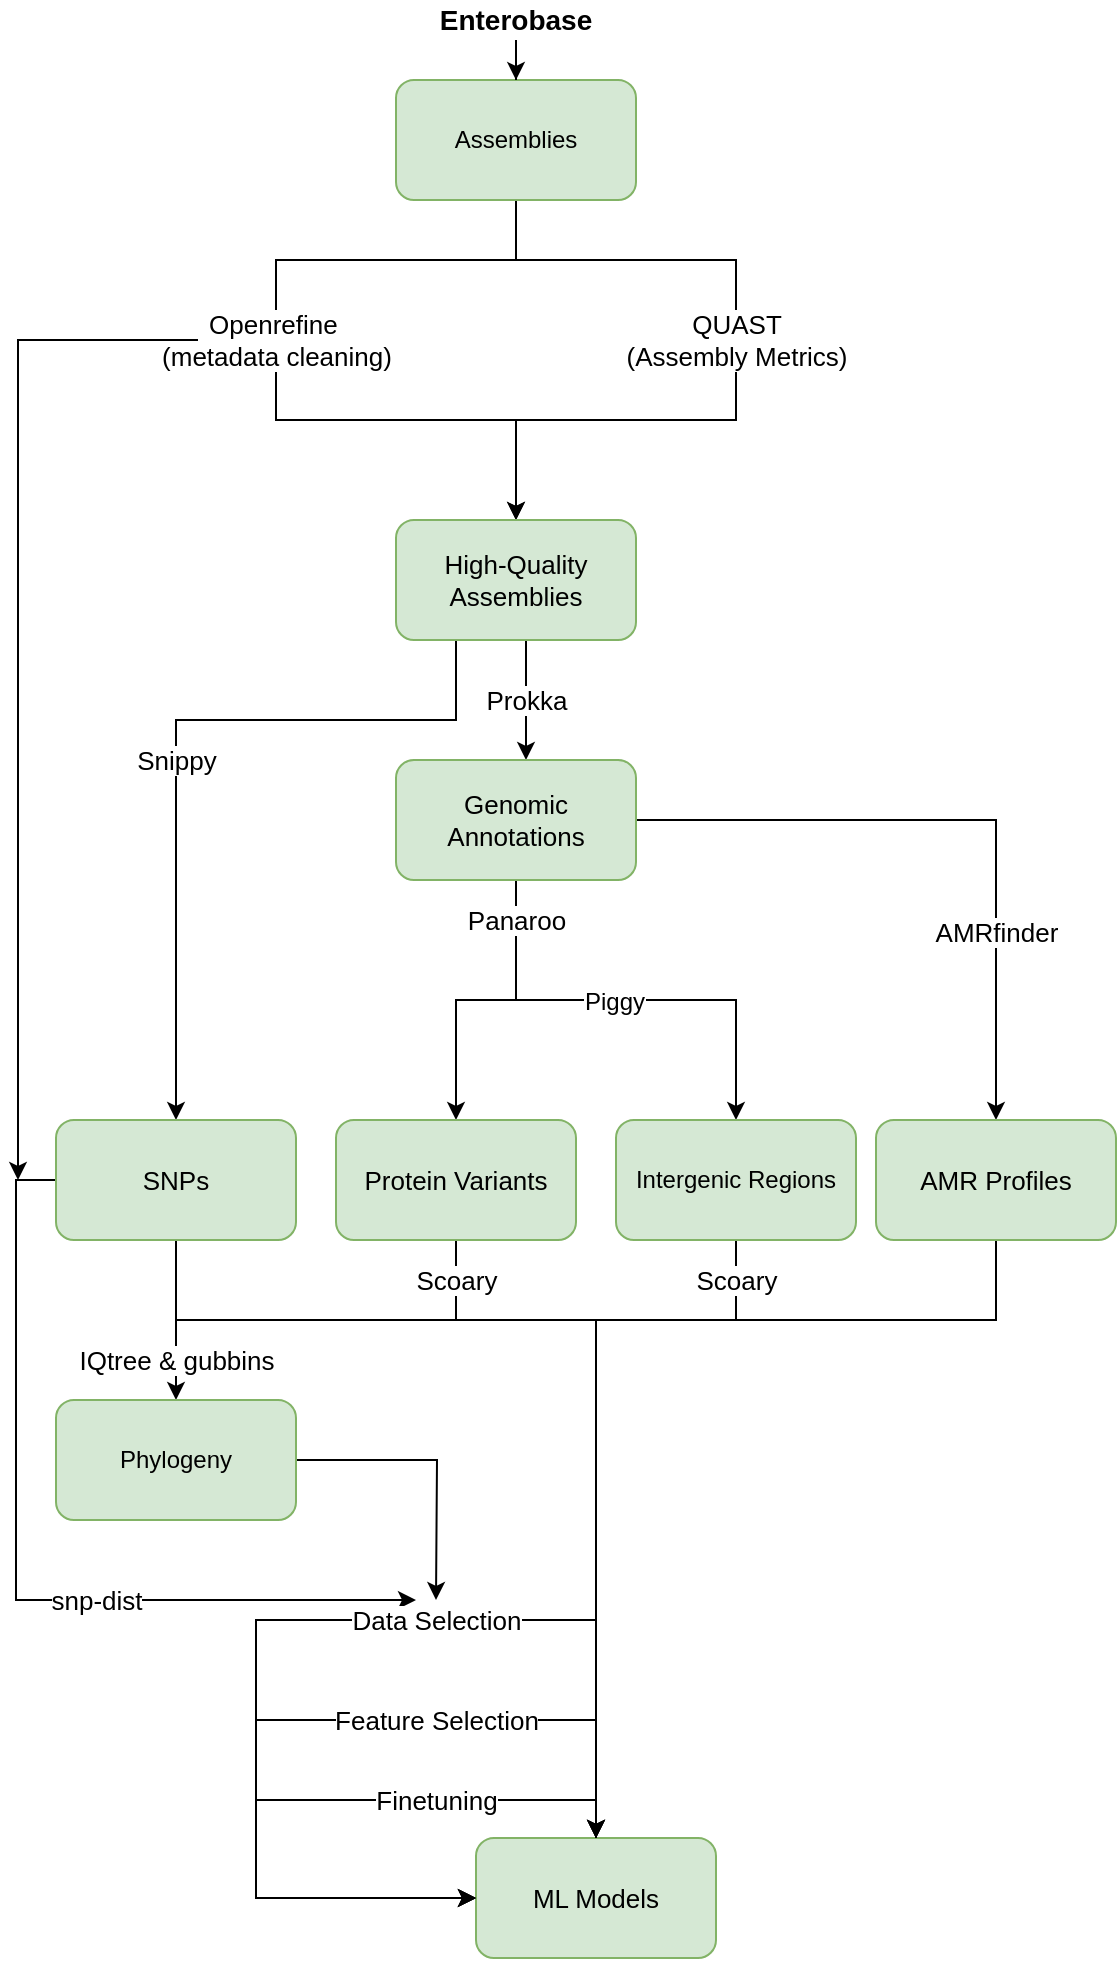 <mxfile version="14.1.8" type="device"><diagram id="pxdw5dhhNh7dTUQVXAWM" name="Page-1"><mxGraphModel dx="1086" dy="806" grid="1" gridSize="10" guides="1" tooltips="1" connect="1" arrows="1" fold="1" page="1" pageScale="1" pageWidth="827" pageHeight="1169" math="0" shadow="0"><root><mxCell id="0"/><mxCell id="1" parent="0"/><mxCell id="bvozq_LQHl8HXxIC21u0-1" value="Openrefine&amp;nbsp;&lt;br&gt;(metadata cleaning)" style="edgeStyle=orthogonalEdgeStyle;rounded=0;orthogonalLoop=1;jettySize=auto;html=1;fontSize=13;horizontal=1;" parent="1" source="bvozq_LQHl8HXxIC21u0-2" target="bvozq_LQHl8HXxIC21u0-5" edge="1"><mxGeometry x="-0.05" relative="1" as="geometry"><Array as="points"><mxPoint x="389" y="170"/><mxPoint x="269" y="170"/><mxPoint x="269" y="250"/><mxPoint x="389" y="250"/></Array><mxPoint as="offset"/></mxGeometry></mxCell><mxCell id="bvozq_LQHl8HXxIC21u0-25" value="&lt;font&gt;QUAST&lt;br&gt;(Assembly Metrics)&lt;br&gt;&lt;/font&gt;" style="edgeStyle=orthogonalEdgeStyle;rounded=0;orthogonalLoop=1;jettySize=auto;html=1;entryX=0.5;entryY=0;entryDx=0;entryDy=0;fontSize=13;" parent="1" source="bvozq_LQHl8HXxIC21u0-2" target="bvozq_LQHl8HXxIC21u0-5" edge="1"><mxGeometry x="-0.053" relative="1" as="geometry"><Array as="points"><mxPoint x="389" y="170"/><mxPoint x="499" y="170"/><mxPoint x="499" y="250"/><mxPoint x="389" y="250"/></Array><mxPoint as="offset"/></mxGeometry></mxCell><mxCell id="bvozq_LQHl8HXxIC21u0-2" value="Assemblies" style="rounded=1;whiteSpace=wrap;html=1;labelBackgroundColor=none;fillColor=#d5e8d4;strokeColor=#82b366;" parent="1" vertex="1"><mxGeometry x="329" y="80" width="120" height="60" as="geometry"/></mxCell><mxCell id="bvozq_LQHl8HXxIC21u0-3" value="Prokka" style="edgeStyle=orthogonalEdgeStyle;rounded=0;orthogonalLoop=1;jettySize=auto;html=1;fontSize=13;horizontal=1;" parent="1" source="bvozq_LQHl8HXxIC21u0-5" target="bvozq_LQHl8HXxIC21u0-13" edge="1"><mxGeometry x="0.667" y="-20" relative="1" as="geometry"><mxPoint x="20" y="-20" as="offset"/><Array as="points"><mxPoint x="394" y="410"/><mxPoint x="394" y="410"/></Array></mxGeometry></mxCell><mxCell id="bvozq_LQHl8HXxIC21u0-4" value="Snippy" style="edgeStyle=orthogonalEdgeStyle;rounded=0;orthogonalLoop=1;jettySize=auto;html=1;fontSize=13;horizontal=1;exitX=0.25;exitY=1;exitDx=0;exitDy=0;" parent="1" target="bvozq_LQHl8HXxIC21u0-7" edge="1" source="bvozq_LQHl8HXxIC21u0-5"><mxGeometry x="0.053" relative="1" as="geometry"><Array as="points"><mxPoint x="359" y="400"/><mxPoint x="219" y="400"/></Array><mxPoint as="offset"/><mxPoint x="359" y="530" as="sourcePoint"/></mxGeometry></mxCell><mxCell id="bvozq_LQHl8HXxIC21u0-5" value="High-Quality Assemblies" style="rounded=1;whiteSpace=wrap;html=1;fontSize=13;horizontal=1;fillColor=#d5e8d4;strokeColor=#82b366;" parent="1" vertex="1"><mxGeometry x="329" y="300" width="120" height="60" as="geometry"/></mxCell><mxCell id="YikMTHu-mlPhoUenREdL-3" value="" style="edgeStyle=orthogonalEdgeStyle;rounded=0;orthogonalLoop=1;jettySize=auto;html=1;entryX=0.5;entryY=0;entryDx=0;entryDy=0;" parent="1" source="bvozq_LQHl8HXxIC21u0-7" target="bvozq_LQHl8HXxIC21u0-18" edge="1"><mxGeometry x="-0.375" relative="1" as="geometry"><mxPoint x="439" y="770" as="targetPoint"/><Array as="points"><mxPoint x="219" y="700"/><mxPoint x="429" y="700"/></Array><mxPoint as="offset"/></mxGeometry></mxCell><mxCell id="FamYIqDptPC6ASYgbEci-8" value="&lt;font style=&quot;font-size: 13px&quot;&gt;snp-dist&lt;/font&gt;" style="edgeStyle=orthogonalEdgeStyle;rounded=0;orthogonalLoop=1;jettySize=auto;html=1;" parent="1" source="bvozq_LQHl8HXxIC21u0-7" edge="1"><mxGeometry x="0.256" relative="1" as="geometry"><Array as="points"><mxPoint x="139" y="630"/></Array><mxPoint x="339" y="840" as="targetPoint"/><mxPoint as="offset"/></mxGeometry></mxCell><mxCell id="mDYJTe1pd300sGWJi_qv-1" value="&lt;font style=&quot;font-size: 13px&quot;&gt;IQtree &amp;amp; gubbins&lt;/font&gt;" style="edgeStyle=orthogonalEdgeStyle;rounded=0;orthogonalLoop=1;jettySize=auto;html=1;" parent="1" source="bvozq_LQHl8HXxIC21u0-7" target="FamYIqDptPC6ASYgbEci-9" edge="1"><mxGeometry x="0.5" relative="1" as="geometry"><mxPoint as="offset"/></mxGeometry></mxCell><mxCell id="bvozq_LQHl8HXxIC21u0-7" value="&lt;div style=&quot;font-size: 13px;&quot;&gt;SNPs&lt;/div&gt;" style="rounded=1;whiteSpace=wrap;html=1;fontSize=13;horizontal=1;fillColor=#d5e8d4;strokeColor=#82b366;" parent="1" vertex="1"><mxGeometry x="159" y="600" width="120" height="60" as="geometry"/></mxCell><mxCell id="bvozq_LQHl8HXxIC21u0-9" value="AMRfinder" style="edgeStyle=orthogonalEdgeStyle;rounded=0;orthogonalLoop=1;jettySize=auto;html=1;fontSize=13;horizontal=1;entryX=0.5;entryY=0;entryDx=0;entryDy=0;" parent="1" source="bvozq_LQHl8HXxIC21u0-13" target="bvozq_LQHl8HXxIC21u0-22" edge="1"><mxGeometry x="0.429" relative="1" as="geometry"><mxPoint x="589" y="620" as="targetPoint"/><Array as="points"><mxPoint x="629" y="450"/></Array><mxPoint as="offset"/></mxGeometry></mxCell><mxCell id="bvozq_LQHl8HXxIC21u0-10" value="&lt;font style=&quot;font-size: 12px&quot;&gt;Piggy&lt;br&gt;&lt;/font&gt;" style="edgeStyle=orthogonalEdgeStyle;rounded=0;orthogonalLoop=1;jettySize=auto;html=1;entryX=0.5;entryY=0;entryDx=0;entryDy=0;fontSize=13;" parent="1" target="bvozq_LQHl8HXxIC21u0-23" edge="1"><mxGeometry x="-0.158" relative="1" as="geometry"><mxPoint as="offset"/><mxPoint x="429" y="540" as="sourcePoint"/><mxPoint x="409" y="710" as="targetPoint"/><Array as="points"><mxPoint x="389" y="540"/><mxPoint x="499" y="540"/></Array></mxGeometry></mxCell><mxCell id="mwwIOrg-Kr4fcR5AEKNv-1" value="&lt;font style=&quot;font-size: 13px&quot;&gt;Panaroo&lt;/font&gt;" style="edgeStyle=orthogonalEdgeStyle;rounded=0;orthogonalLoop=1;jettySize=auto;html=1;" edge="1" parent="1" source="bvozq_LQHl8HXxIC21u0-13" target="bvozq_LQHl8HXxIC21u0-16"><mxGeometry x="-0.733" relative="1" as="geometry"><mxPoint as="offset"/></mxGeometry></mxCell><mxCell id="bvozq_LQHl8HXxIC21u0-13" value="Genomic Annotations" style="rounded=1;whiteSpace=wrap;html=1;fontSize=13;horizontal=1;fillColor=#d5e8d4;strokeColor=#82b366;" parent="1" vertex="1"><mxGeometry x="329" y="420" width="120" height="60" as="geometry"/></mxCell><mxCell id="YikMTHu-mlPhoUenREdL-6" value="&lt;font style=&quot;font-size: 13px&quot;&gt;Scoary&lt;/font&gt;" style="edgeStyle=orthogonalEdgeStyle;rounded=0;orthogonalLoop=1;jettySize=auto;html=1;entryX=0.5;entryY=0;entryDx=0;entryDy=0;" parent="1" source="bvozq_LQHl8HXxIC21u0-16" target="bvozq_LQHl8HXxIC21u0-18" edge="1"><mxGeometry x="-0.892" relative="1" as="geometry"><mxPoint x="429" y="770" as="targetPoint"/><Array as="points"><mxPoint x="359" y="700"/><mxPoint x="429" y="700"/></Array><mxPoint as="offset"/></mxGeometry></mxCell><mxCell id="bvozq_LQHl8HXxIC21u0-16" value="Protein Variants" style="rounded=1;whiteSpace=wrap;html=1;fontSize=13;horizontal=1;fillColor=#d5e8d4;strokeColor=#82b366;" parent="1" vertex="1"><mxGeometry x="299" y="600" width="120" height="60" as="geometry"/></mxCell><mxCell id="bvozq_LQHl8HXxIC21u0-18" value="ML Models" style="rounded=1;whiteSpace=wrap;html=1;fontSize=13;horizontal=1;fillColor=#d5e8d4;strokeColor=#82b366;" parent="1" vertex="1"><mxGeometry x="369" y="959" width="120" height="60" as="geometry"/></mxCell><mxCell id="bvozq_LQHl8HXxIC21u0-19" style="edgeStyle=orthogonalEdgeStyle;rounded=0;orthogonalLoop=1;jettySize=auto;html=1;entryX=0.5;entryY=0;entryDx=0;entryDy=0;fontSize=13;" parent="1" source="bvozq_LQHl8HXxIC21u0-20" target="bvozq_LQHl8HXxIC21u0-2" edge="1"><mxGeometry relative="1" as="geometry"/></mxCell><mxCell id="bvozq_LQHl8HXxIC21u0-20" value="&lt;b&gt;&lt;font style=&quot;font-size: 14px&quot;&gt;Enterobase&lt;/font&gt;&lt;/b&gt;" style="text;html=1;strokeColor=none;fillColor=none;align=center;verticalAlign=middle;whiteSpace=wrap;rounded=0;" parent="1" vertex="1"><mxGeometry x="369" y="40" width="40" height="20" as="geometry"/></mxCell><mxCell id="YikMTHu-mlPhoUenREdL-5" style="edgeStyle=orthogonalEdgeStyle;rounded=0;orthogonalLoop=1;jettySize=auto;html=1;entryX=0.5;entryY=0;entryDx=0;entryDy=0;" parent="1" source="bvozq_LQHl8HXxIC21u0-22" target="bvozq_LQHl8HXxIC21u0-18" edge="1"><mxGeometry relative="1" as="geometry"><Array as="points"><mxPoint x="629" y="700"/><mxPoint x="429" y="700"/></Array></mxGeometry></mxCell><mxCell id="bvozq_LQHl8HXxIC21u0-22" value="AMR Profiles" style="rounded=1;whiteSpace=wrap;html=1;fontSize=13;horizontal=1;fillColor=#d5e8d4;strokeColor=#82b366;" parent="1" vertex="1"><mxGeometry x="569" y="600" width="120" height="60" as="geometry"/></mxCell><mxCell id="YikMTHu-mlPhoUenREdL-7" value="&lt;font style=&quot;font-size: 13px&quot;&gt;Scoary&lt;/font&gt;" style="edgeStyle=orthogonalEdgeStyle;rounded=0;orthogonalLoop=1;jettySize=auto;html=1;entryX=0.5;entryY=0;entryDx=0;entryDy=0;" parent="1" source="bvozq_LQHl8HXxIC21u0-23" target="bvozq_LQHl8HXxIC21u0-18" edge="1"><mxGeometry x="-0.892" relative="1" as="geometry"><Array as="points"><mxPoint x="499" y="700"/><mxPoint x="429" y="700"/></Array><mxPoint as="offset"/></mxGeometry></mxCell><mxCell id="bvozq_LQHl8HXxIC21u0-23" value="Intergenic Regions" style="rounded=1;whiteSpace=wrap;html=1;fillColor=#d5e8d4;strokeColor=#82b366;" parent="1" vertex="1"><mxGeometry x="439" y="600" width="120" height="60" as="geometry"/></mxCell><mxCell id="mDYJTe1pd300sGWJi_qv-2" style="edgeStyle=orthogonalEdgeStyle;rounded=0;orthogonalLoop=1;jettySize=auto;html=1;" parent="1" source="FamYIqDptPC6ASYgbEci-9" edge="1"><mxGeometry relative="1" as="geometry"><mxPoint x="349" y="840" as="targetPoint"/></mxGeometry></mxCell><mxCell id="FamYIqDptPC6ASYgbEci-9" value="Phylogeny" style="rounded=1;whiteSpace=wrap;html=1;fillColor=#d5e8d4;strokeColor=#82b366;" parent="1" vertex="1"><mxGeometry x="159" y="740" width="120" height="60" as="geometry"/></mxCell><mxCell id="FamYIqDptPC6ASYgbEci-16" value="&lt;font style=&quot;font-size: 13px&quot;&gt;Feature Selection&lt;/font&gt;" style="edgeStyle=orthogonalEdgeStyle;rounded=0;orthogonalLoop=1;jettySize=auto;html=1;exitX=0.5;exitY=0;exitDx=0;exitDy=0;entryX=0;entryY=0.5;entryDx=0;entryDy=0;" parent="1" source="bvozq_LQHl8HXxIC21u0-18" target="bvozq_LQHl8HXxIC21u0-18" edge="1"><mxGeometry x="-0.35" relative="1" as="geometry"><Array as="points"><mxPoint x="429" y="900"/><mxPoint x="259" y="900"/><mxPoint x="259" y="989"/></Array><mxPoint as="offset"/></mxGeometry></mxCell><mxCell id="FamYIqDptPC6ASYgbEci-17" value="&lt;font style=&quot;font-size: 13px&quot;&gt;Data Selection&lt;/font&gt;" style="edgeStyle=orthogonalEdgeStyle;rounded=0;orthogonalLoop=1;jettySize=auto;html=1;exitX=0.5;exitY=0;exitDx=0;exitDy=0;entryX=0;entryY=0.5;entryDx=0;entryDy=0;" parent="1" source="bvozq_LQHl8HXxIC21u0-18" target="bvozq_LQHl8HXxIC21u0-18" edge="1"><mxGeometry x="-0.284" relative="1" as="geometry"><Array as="points"><mxPoint x="429" y="850"/><mxPoint x="259" y="850"/><mxPoint x="259" y="989"/></Array><mxPoint as="offset"/></mxGeometry></mxCell><mxCell id="FamYIqDptPC6ASYgbEci-21" value="&lt;font style=&quot;font-size: 13px&quot;&gt;Finetuning&lt;/font&gt;" style="edgeStyle=orthogonalEdgeStyle;rounded=0;orthogonalLoop=1;jettySize=auto;html=1;entryX=0;entryY=0.5;entryDx=0;entryDy=0;" parent="1" source="bvozq_LQHl8HXxIC21u0-18" target="bvozq_LQHl8HXxIC21u0-18" edge="1"><mxGeometry x="-0.427" relative="1" as="geometry"><Array as="points"><mxPoint x="429" y="940"/><mxPoint x="259" y="940"/><mxPoint x="259" y="989"/></Array><mxPoint as="offset"/></mxGeometry></mxCell><mxCell id="mwwIOrg-Kr4fcR5AEKNv-3" value="" style="edgeStyle=orthogonalEdgeStyle;rounded=0;orthogonalLoop=1;jettySize=auto;html=1;fontSize=13;horizontal=1;" edge="1" parent="1"><mxGeometry x="-0.05" relative="1" as="geometry"><Array as="points"><mxPoint x="140" y="210"/></Array><mxPoint as="offset"/><mxPoint x="230" y="210" as="sourcePoint"/><mxPoint x="140" y="630" as="targetPoint"/></mxGeometry></mxCell></root></mxGraphModel></diagram></mxfile>
